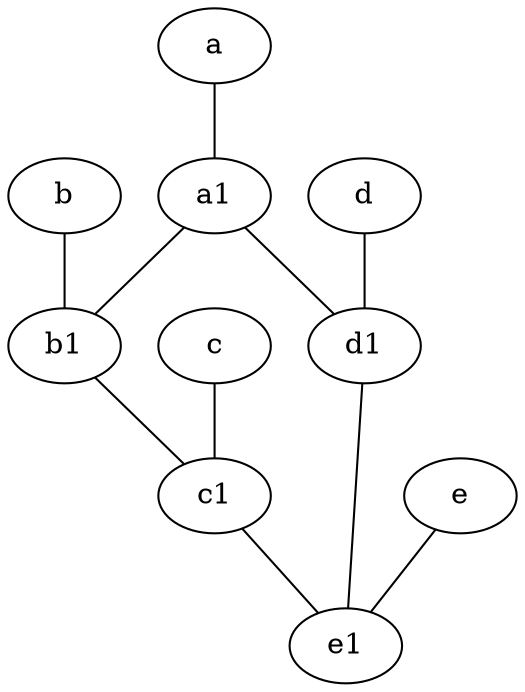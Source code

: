 graph {
	node [labelfontsize=50]
	c1 [labelfontsize=50 pos="4.5,3!"]
	a1 [labelfontsize=50 pos="8,3!"]
	d1 [labelfontsize=50 pos="3,5!"]
	d [labelfontsize=50 pos="2,5!"]
	a [labelfontsize=50 pos="8,2!"]
	e1 [labelfontsize=50 pos="7,7!"]
	c [labelfontsize=50 pos="4.5,2!"]
	b [labelfontsize=50 pos="10,4!"]
	e [labelfontsize=50 pos="7,9!"]
	b1 [labelfontsize=50 pos="9,4!"]
	a1 -- d1
	a -- a1
	d -- d1
	b -- b1
	e -- e1
	c -- c1
	d1 -- e1
	c1 -- e1
	b1 -- c1
	a1 -- b1
}
